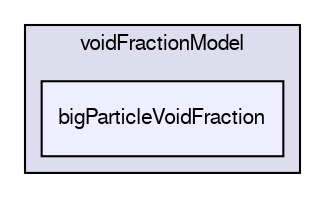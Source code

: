 digraph "/home/cgoniva/CFDEM/CFDEM-x.x-2.1.x/CFDEMcoupling-PUBLIC/src/lagrangian/cfdemParticle/subModels/voidFractionModel/bigParticleVoidFraction" {
  compound=true
  node [ fontsize="10", fontname="FreeSans"];
  edge [ labelfontsize="10", labelfontname="FreeSans"];
  subgraph clusterdir_0d572a40199fd375b32c34ae9527b915 {
    graph [ bgcolor="#ddddee", pencolor="black", label="voidFractionModel" fontname="FreeSans", fontsize="10", URL="dir_0d572a40199fd375b32c34ae9527b915.html"]
  dir_7717944b52cfb0b7eaca336a958b97a5 [shape=box, label="bigParticleVoidFraction", style="filled", fillcolor="#eeeeff", pencolor="black", URL="dir_7717944b52cfb0b7eaca336a958b97a5.html"];
  }
}
